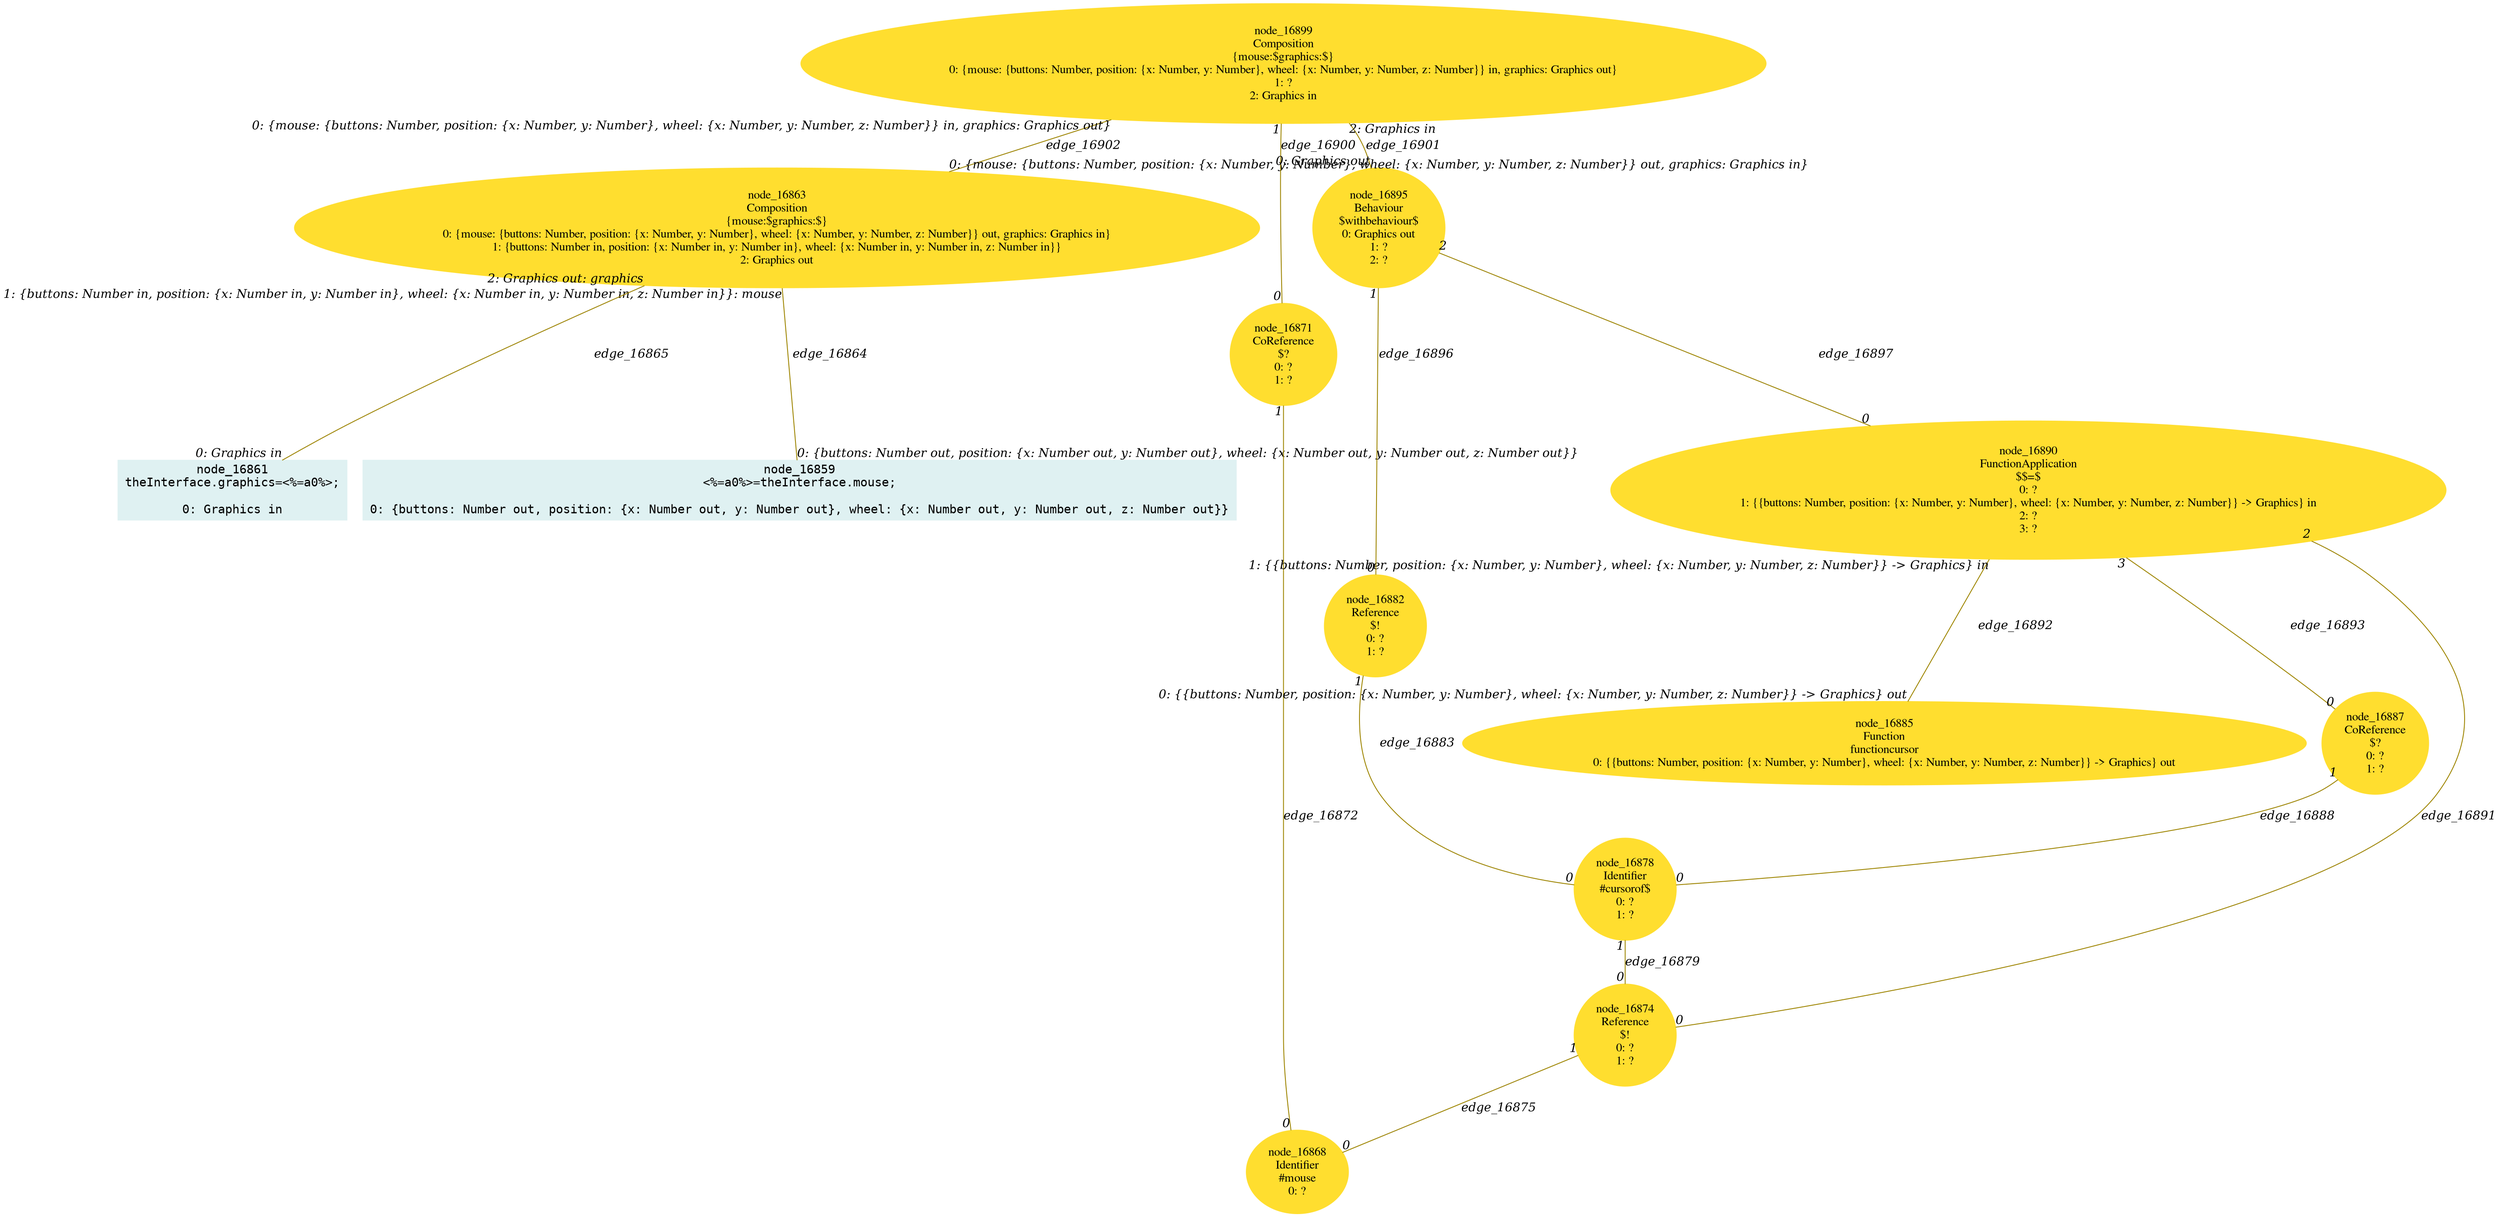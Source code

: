 digraph g{node_16859 [shape="box", style="filled", color="#dff1f2", fontname="Courier", label="node_16859
<%=a0%>=theInterface.mouse;

0: {buttons: Number out, position: {x: Number out, y: Number out}, wheel: {x: Number out, y: Number out, z: Number out}}" ]
node_16861 [shape="box", style="filled", color="#dff1f2", fontname="Courier", label="node_16861
theInterface.graphics=<%=a0%>;

0: Graphics in" ]
node_16863 [shape="ellipse", style="filled", color="#ffde2f", fontname="Times", label="node_16863
Composition
{mouse:$graphics:$}
0: {mouse: {buttons: Number, position: {x: Number, y: Number}, wheel: {x: Number, y: Number, z: Number}} out, graphics: Graphics in}
1: {buttons: Number in, position: {x: Number in, y: Number in}, wheel: {x: Number in, y: Number in, z: Number in}}
2: Graphics out" ]
node_16868 [shape="ellipse", style="filled", color="#ffde2f", fontname="Times", label="node_16868
Identifier
#mouse
0: ?" ]
node_16871 [shape="ellipse", style="filled", color="#ffde2f", fontname="Times", label="node_16871
CoReference
$?
0: ?
1: ?" ]
node_16874 [shape="ellipse", style="filled", color="#ffde2f", fontname="Times", label="node_16874
Reference
$!
0: ?
1: ?" ]
node_16878 [shape="ellipse", style="filled", color="#ffde2f", fontname="Times", label="node_16878
Identifier
#cursorof$
0: ?
1: ?" ]
node_16882 [shape="ellipse", style="filled", color="#ffde2f", fontname="Times", label="node_16882
Reference
$!
0: ?
1: ?" ]
node_16885 [shape="ellipse", style="filled", color="#ffde2f", fontname="Times", label="node_16885
Function
functioncursor
0: {{buttons: Number, position: {x: Number, y: Number}, wheel: {x: Number, y: Number, z: Number}} -> Graphics} out" ]
node_16887 [shape="ellipse", style="filled", color="#ffde2f", fontname="Times", label="node_16887
CoReference
$?
0: ?
1: ?" ]
node_16890 [shape="ellipse", style="filled", color="#ffde2f", fontname="Times", label="node_16890
FunctionApplication
$$=$
0: ?
1: {{buttons: Number, position: {x: Number, y: Number}, wheel: {x: Number, y: Number, z: Number}} -> Graphics} in
2: ?
3: ?" ]
node_16895 [shape="ellipse", style="filled", color="#ffde2f", fontname="Times", label="node_16895
Behaviour
$withbehaviour$
0: Graphics out
1: ?
2: ?" ]
node_16899 [shape="ellipse", style="filled", color="#ffde2f", fontname="Times", label="node_16899
Composition
{mouse:$graphics:$}
0: {mouse: {buttons: Number, position: {x: Number, y: Number}, wheel: {x: Number, y: Number, z: Number}} in, graphics: Graphics out}
1: ?
2: Graphics in" ]
node_16863 -> node_16859 [dir=none, arrowHead=none, fontname="Times-Italic", arrowsize=1, color="#9d8400", label="edge_16864",  headlabel="0: {buttons: Number out, position: {x: Number out, y: Number out}, wheel: {x: Number out, y: Number out, z: Number out}}", taillabel="1: {buttons: Number in, position: {x: Number in, y: Number in}, wheel: {x: Number in, y: Number in, z: Number in}}: mouse" ]
node_16863 -> node_16861 [dir=none, arrowHead=none, fontname="Times-Italic", arrowsize=1, color="#9d8400", label="edge_16865",  headlabel="0: Graphics in", taillabel="2: Graphics out: graphics" ]
node_16871 -> node_16868 [dir=none, arrowHead=none, fontname="Times-Italic", arrowsize=1, color="#9d8400", label="edge_16872",  headlabel="0", taillabel="1" ]
node_16874 -> node_16868 [dir=none, arrowHead=none, fontname="Times-Italic", arrowsize=1, color="#9d8400", label="edge_16875",  headlabel="0", taillabel="1" ]
node_16878 -> node_16874 [dir=none, arrowHead=none, fontname="Times-Italic", arrowsize=1, color="#9d8400", label="edge_16879",  headlabel="0", taillabel="1" ]
node_16882 -> node_16878 [dir=none, arrowHead=none, fontname="Times-Italic", arrowsize=1, color="#9d8400", label="edge_16883",  headlabel="0", taillabel="1" ]
node_16887 -> node_16878 [dir=none, arrowHead=none, fontname="Times-Italic", arrowsize=1, color="#9d8400", label="edge_16888",  headlabel="0", taillabel="1" ]
node_16890 -> node_16874 [dir=none, arrowHead=none, fontname="Times-Italic", arrowsize=1, color="#9d8400", label="edge_16891",  headlabel="0", taillabel="2" ]
node_16890 -> node_16885 [dir=none, arrowHead=none, fontname="Times-Italic", arrowsize=1, color="#9d8400", label="edge_16892",  headlabel="0: {{buttons: Number, position: {x: Number, y: Number}, wheel: {x: Number, y: Number, z: Number}} -> Graphics} out", taillabel="1: {{buttons: Number, position: {x: Number, y: Number}, wheel: {x: Number, y: Number, z: Number}} -> Graphics} in" ]
node_16890 -> node_16887 [dir=none, arrowHead=none, fontname="Times-Italic", arrowsize=1, color="#9d8400", label="edge_16893",  headlabel="0", taillabel="3" ]
node_16895 -> node_16882 [dir=none, arrowHead=none, fontname="Times-Italic", arrowsize=1, color="#9d8400", label="edge_16896",  headlabel="0", taillabel="1" ]
node_16895 -> node_16890 [dir=none, arrowHead=none, fontname="Times-Italic", arrowsize=1, color="#9d8400", label="edge_16897",  headlabel="0", taillabel="2" ]
node_16899 -> node_16871 [dir=none, arrowHead=none, fontname="Times-Italic", arrowsize=1, color="#9d8400", label="edge_16900",  headlabel="0", taillabel="1" ]
node_16899 -> node_16895 [dir=none, arrowHead=none, fontname="Times-Italic", arrowsize=1, color="#9d8400", label="edge_16901",  headlabel="0: Graphics out", taillabel="2: Graphics in" ]
node_16899 -> node_16863 [dir=none, arrowHead=none, fontname="Times-Italic", arrowsize=1, color="#9d8400", label="edge_16902",  headlabel="0: {mouse: {buttons: Number, position: {x: Number, y: Number}, wheel: {x: Number, y: Number, z: Number}} out, graphics: Graphics in}", taillabel="0: {mouse: {buttons: Number, position: {x: Number, y: Number}, wheel: {x: Number, y: Number, z: Number}} in, graphics: Graphics out}" ]
}